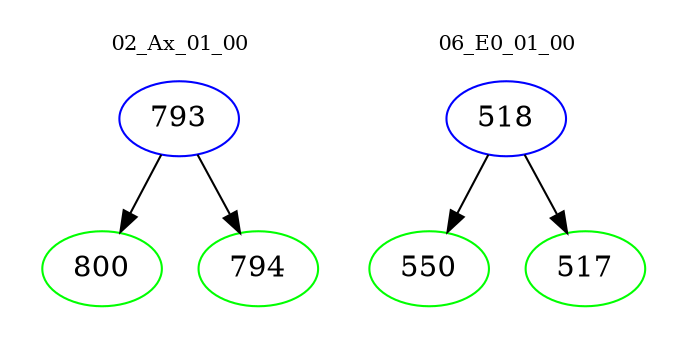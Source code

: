 digraph{
subgraph cluster_0 {
color = white
label = "02_Ax_01_00";
fontsize=10;
T0_793 [label="793", color="blue"]
T0_793 -> T0_800 [color="black"]
T0_800 [label="800", color="green"]
T0_793 -> T0_794 [color="black"]
T0_794 [label="794", color="green"]
}
subgraph cluster_1 {
color = white
label = "06_E0_01_00";
fontsize=10;
T1_518 [label="518", color="blue"]
T1_518 -> T1_550 [color="black"]
T1_550 [label="550", color="green"]
T1_518 -> T1_517 [color="black"]
T1_517 [label="517", color="green"]
}
}
